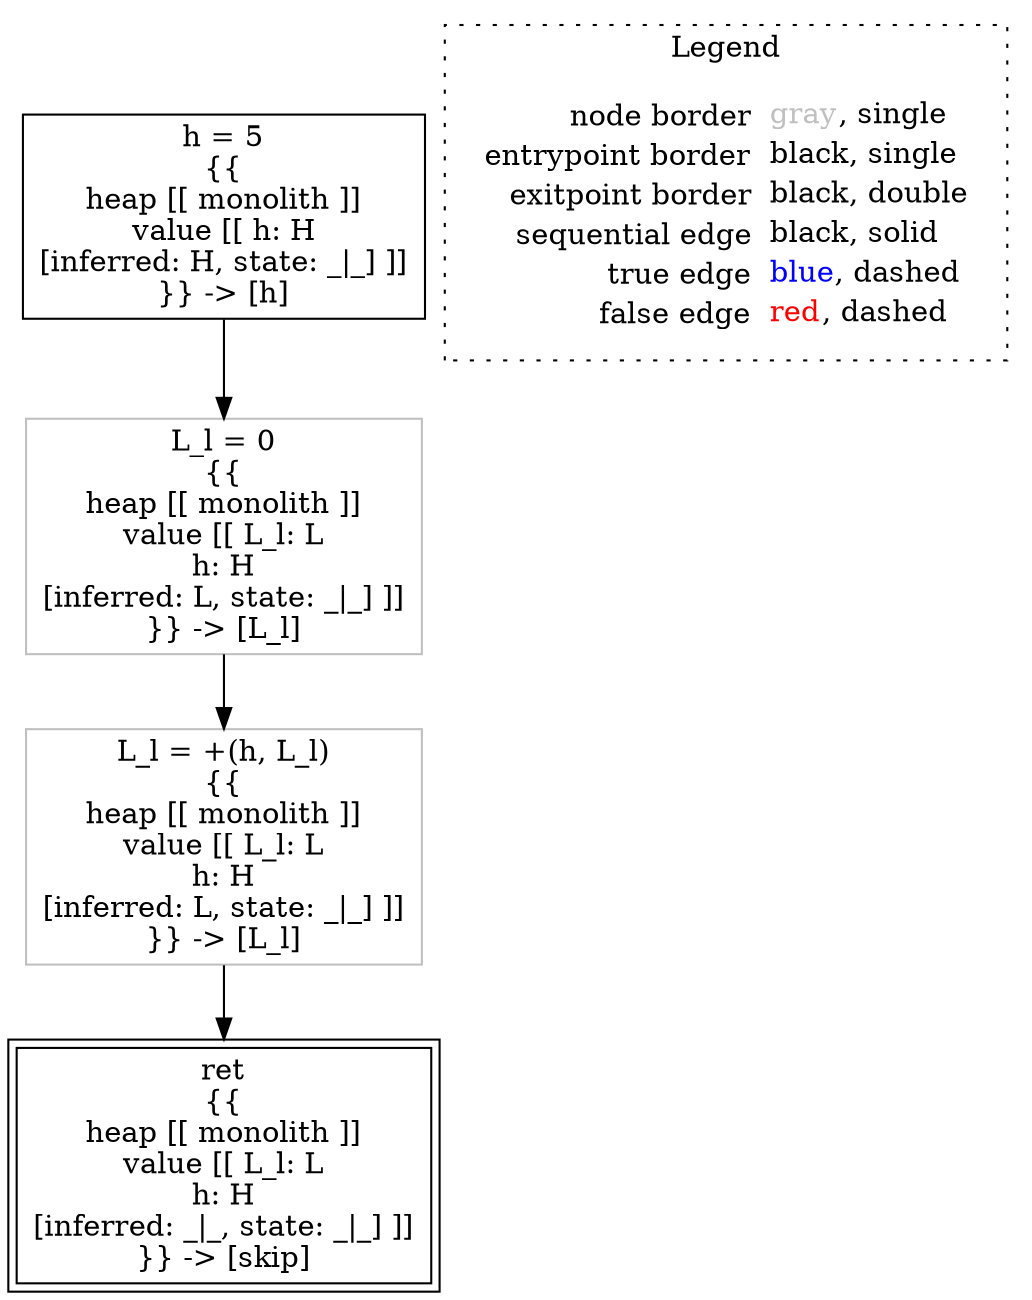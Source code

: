 digraph {
	"node0" [shape="rect",color="black",label=<h = 5<BR/>{{<BR/>heap [[ monolith ]]<BR/>value [[ h: H<BR/>[inferred: H, state: _|_] ]]<BR/>}} -&gt; [h]>];
	"node1" [shape="rect",color="gray",label=<L_l = 0<BR/>{{<BR/>heap [[ monolith ]]<BR/>value [[ L_l: L<BR/>h: H<BR/>[inferred: L, state: _|_] ]]<BR/>}} -&gt; [L_l]>];
	"node2" [shape="rect",color="gray",label=<L_l = +(h, L_l)<BR/>{{<BR/>heap [[ monolith ]]<BR/>value [[ L_l: L<BR/>h: H<BR/>[inferred: L, state: _|_] ]]<BR/>}} -&gt; [L_l]>];
	"node3" [shape="rect",color="black",peripheries="2",label=<ret<BR/>{{<BR/>heap [[ monolith ]]<BR/>value [[ L_l: L<BR/>h: H<BR/>[inferred: _|_, state: _|_] ]]<BR/>}} -&gt; [skip]>];
	"node1" -> "node2" [color="black"];
	"node2" -> "node3" [color="black"];
	"node0" -> "node1" [color="black"];
subgraph cluster_legend {
	label="Legend";
	style=dotted;
	node [shape=plaintext];
	"legend" [label=<<table border="0" cellpadding="2" cellspacing="0" cellborder="0"><tr><td align="right">node border&nbsp;</td><td align="left"><font color="gray">gray</font>, single</td></tr><tr><td align="right">entrypoint border&nbsp;</td><td align="left"><font color="black">black</font>, single</td></tr><tr><td align="right">exitpoint border&nbsp;</td><td align="left"><font color="black">black</font>, double</td></tr><tr><td align="right">sequential edge&nbsp;</td><td align="left"><font color="black">black</font>, solid</td></tr><tr><td align="right">true edge&nbsp;</td><td align="left"><font color="blue">blue</font>, dashed</td></tr><tr><td align="right">false edge&nbsp;</td><td align="left"><font color="red">red</font>, dashed</td></tr></table>>];
}

}
